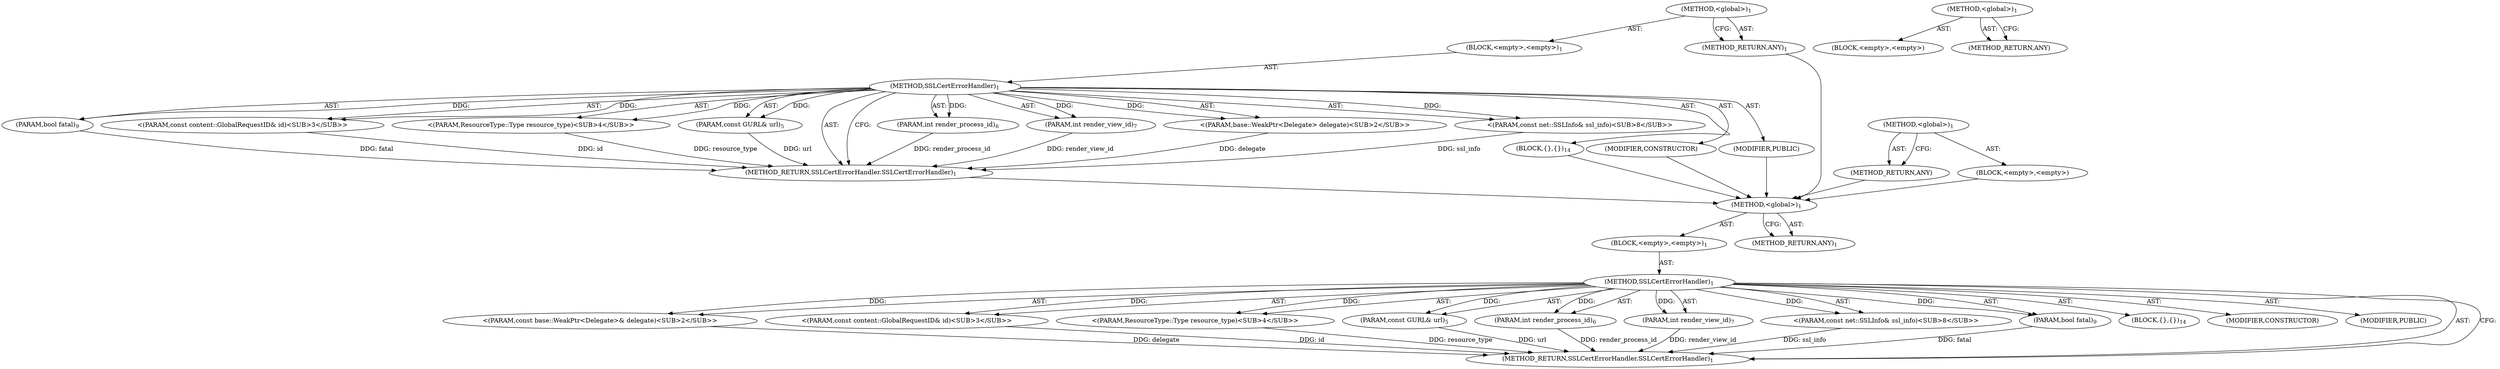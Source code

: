 digraph "&lt;global&gt;" {
vulnerable_6 [label=<(METHOD,&lt;global&gt;)<SUB>1</SUB>>];
vulnerable_7 [label=<(BLOCK,&lt;empty&gt;,&lt;empty&gt;)<SUB>1</SUB>>];
vulnerable_8 [label=<(METHOD,SSLCertErrorHandler)<SUB>1</SUB>>];
vulnerable_9 [label="<(PARAM,base::WeakPtr&lt;Delegate&gt; delegate)<SUB>2</SUB>>"];
vulnerable_10 [label="<(PARAM,const content::GlobalRequestID&amp; id)<SUB>3</SUB>>"];
vulnerable_11 [label="<(PARAM,ResourceType::Type resource_type)<SUB>4</SUB>>"];
vulnerable_12 [label=<(PARAM,const GURL&amp; url)<SUB>5</SUB>>];
vulnerable_13 [label=<(PARAM,int render_process_id)<SUB>6</SUB>>];
vulnerable_14 [label=<(PARAM,int render_view_id)<SUB>7</SUB>>];
vulnerable_15 [label="<(PARAM,const net::SSLInfo&amp; ssl_info)<SUB>8</SUB>>"];
vulnerable_16 [label=<(PARAM,bool fatal)<SUB>9</SUB>>];
vulnerable_17 [label=<(BLOCK,{
},{
})<SUB>14</SUB>>];
vulnerable_18 [label=<(MODIFIER,CONSTRUCTOR)>];
vulnerable_19 [label=<(MODIFIER,PUBLIC)>];
vulnerable_20 [label=<(METHOD_RETURN,SSLCertErrorHandler.SSLCertErrorHandler)<SUB>1</SUB>>];
vulnerable_22 [label=<(METHOD_RETURN,ANY)<SUB>1</SUB>>];
vulnerable_45 [label=<(METHOD,&lt;global&gt;)<SUB>1</SUB>>];
vulnerable_46 [label=<(BLOCK,&lt;empty&gt;,&lt;empty&gt;)>];
vulnerable_47 [label=<(METHOD_RETURN,ANY)>];
fixed_6 [label=<(METHOD,&lt;global&gt;)<SUB>1</SUB>>];
fixed_7 [label=<(BLOCK,&lt;empty&gt;,&lt;empty&gt;)<SUB>1</SUB>>];
fixed_8 [label=<(METHOD,SSLCertErrorHandler)<SUB>1</SUB>>];
fixed_9 [label="<(PARAM,const base::WeakPtr&lt;Delegate&gt;&amp; delegate)<SUB>2</SUB>>"];
fixed_10 [label="<(PARAM,const content::GlobalRequestID&amp; id)<SUB>3</SUB>>"];
fixed_11 [label="<(PARAM,ResourceType::Type resource_type)<SUB>4</SUB>>"];
fixed_12 [label=<(PARAM,const GURL&amp; url)<SUB>5</SUB>>];
fixed_13 [label=<(PARAM,int render_process_id)<SUB>6</SUB>>];
fixed_14 [label=<(PARAM,int render_view_id)<SUB>7</SUB>>];
fixed_15 [label="<(PARAM,const net::SSLInfo&amp; ssl_info)<SUB>8</SUB>>"];
fixed_16 [label=<(PARAM,bool fatal)<SUB>9</SUB>>];
fixed_17 [label=<(BLOCK,{
},{
})<SUB>14</SUB>>];
fixed_18 [label=<(MODIFIER,CONSTRUCTOR)>];
fixed_19 [label=<(MODIFIER,PUBLIC)>];
fixed_20 [label=<(METHOD_RETURN,SSLCertErrorHandler.SSLCertErrorHandler)<SUB>1</SUB>>];
fixed_22 [label=<(METHOD_RETURN,ANY)<SUB>1</SUB>>];
fixed_45 [label=<(METHOD,&lt;global&gt;)<SUB>1</SUB>>];
fixed_46 [label=<(BLOCK,&lt;empty&gt;,&lt;empty&gt;)>];
fixed_47 [label=<(METHOD_RETURN,ANY)>];
vulnerable_6 -> vulnerable_7  [key=0, label="AST: "];
vulnerable_6 -> vulnerable_22  [key=0, label="AST: "];
vulnerable_6 -> vulnerable_22  [key=1, label="CFG: "];
vulnerable_7 -> vulnerable_8  [key=0, label="AST: "];
vulnerable_8 -> vulnerable_9  [key=0, label="AST: "];
vulnerable_8 -> vulnerable_9  [key=1, label="DDG: "];
vulnerable_8 -> vulnerable_10  [key=0, label="AST: "];
vulnerable_8 -> vulnerable_10  [key=1, label="DDG: "];
vulnerable_8 -> vulnerable_11  [key=0, label="AST: "];
vulnerable_8 -> vulnerable_11  [key=1, label="DDG: "];
vulnerable_8 -> vulnerable_12  [key=0, label="AST: "];
vulnerable_8 -> vulnerable_12  [key=1, label="DDG: "];
vulnerable_8 -> vulnerable_13  [key=0, label="AST: "];
vulnerable_8 -> vulnerable_13  [key=1, label="DDG: "];
vulnerable_8 -> vulnerable_14  [key=0, label="AST: "];
vulnerable_8 -> vulnerable_14  [key=1, label="DDG: "];
vulnerable_8 -> vulnerable_15  [key=0, label="AST: "];
vulnerable_8 -> vulnerable_15  [key=1, label="DDG: "];
vulnerable_8 -> vulnerable_16  [key=0, label="AST: "];
vulnerable_8 -> vulnerable_16  [key=1, label="DDG: "];
vulnerable_8 -> vulnerable_17  [key=0, label="AST: "];
vulnerable_8 -> vulnerable_18  [key=0, label="AST: "];
vulnerable_8 -> vulnerable_19  [key=0, label="AST: "];
vulnerable_8 -> vulnerable_20  [key=0, label="AST: "];
vulnerable_8 -> vulnerable_20  [key=1, label="CFG: "];
vulnerable_9 -> vulnerable_20  [key=0, label="DDG: delegate"];
vulnerable_10 -> vulnerable_20  [key=0, label="DDG: id"];
vulnerable_11 -> vulnerable_20  [key=0, label="DDG: resource_type"];
vulnerable_12 -> vulnerable_20  [key=0, label="DDG: url"];
vulnerable_13 -> vulnerable_20  [key=0, label="DDG: render_process_id"];
vulnerable_14 -> vulnerable_20  [key=0, label="DDG: render_view_id"];
vulnerable_15 -> vulnerable_20  [key=0, label="DDG: ssl_info"];
vulnerable_16 -> vulnerable_20  [key=0, label="DDG: fatal"];
vulnerable_17 -> fixed_6  [key=0];
vulnerable_18 -> fixed_6  [key=0];
vulnerable_19 -> fixed_6  [key=0];
vulnerable_20 -> fixed_6  [key=0];
vulnerable_22 -> fixed_6  [key=0];
vulnerable_45 -> vulnerable_46  [key=0, label="AST: "];
vulnerable_45 -> vulnerable_47  [key=0, label="AST: "];
vulnerable_45 -> vulnerable_47  [key=1, label="CFG: "];
vulnerable_46 -> fixed_6  [key=0];
vulnerable_47 -> fixed_6  [key=0];
fixed_6 -> fixed_7  [key=0, label="AST: "];
fixed_6 -> fixed_22  [key=0, label="AST: "];
fixed_6 -> fixed_22  [key=1, label="CFG: "];
fixed_7 -> fixed_8  [key=0, label="AST: "];
fixed_8 -> fixed_9  [key=0, label="AST: "];
fixed_8 -> fixed_9  [key=1, label="DDG: "];
fixed_8 -> fixed_10  [key=0, label="AST: "];
fixed_8 -> fixed_10  [key=1, label="DDG: "];
fixed_8 -> fixed_11  [key=0, label="AST: "];
fixed_8 -> fixed_11  [key=1, label="DDG: "];
fixed_8 -> fixed_12  [key=0, label="AST: "];
fixed_8 -> fixed_12  [key=1, label="DDG: "];
fixed_8 -> fixed_13  [key=0, label="AST: "];
fixed_8 -> fixed_13  [key=1, label="DDG: "];
fixed_8 -> fixed_14  [key=0, label="AST: "];
fixed_8 -> fixed_14  [key=1, label="DDG: "];
fixed_8 -> fixed_15  [key=0, label="AST: "];
fixed_8 -> fixed_15  [key=1, label="DDG: "];
fixed_8 -> fixed_16  [key=0, label="AST: "];
fixed_8 -> fixed_16  [key=1, label="DDG: "];
fixed_8 -> fixed_17  [key=0, label="AST: "];
fixed_8 -> fixed_18  [key=0, label="AST: "];
fixed_8 -> fixed_19  [key=0, label="AST: "];
fixed_8 -> fixed_20  [key=0, label="AST: "];
fixed_8 -> fixed_20  [key=1, label="CFG: "];
fixed_9 -> fixed_20  [key=0, label="DDG: delegate"];
fixed_10 -> fixed_20  [key=0, label="DDG: id"];
fixed_11 -> fixed_20  [key=0, label="DDG: resource_type"];
fixed_12 -> fixed_20  [key=0, label="DDG: url"];
fixed_13 -> fixed_20  [key=0, label="DDG: render_process_id"];
fixed_14 -> fixed_20  [key=0, label="DDG: render_view_id"];
fixed_15 -> fixed_20  [key=0, label="DDG: ssl_info"];
fixed_16 -> fixed_20  [key=0, label="DDG: fatal"];
fixed_45 -> fixed_46  [key=0, label="AST: "];
fixed_45 -> fixed_47  [key=0, label="AST: "];
fixed_45 -> fixed_47  [key=1, label="CFG: "];
}
